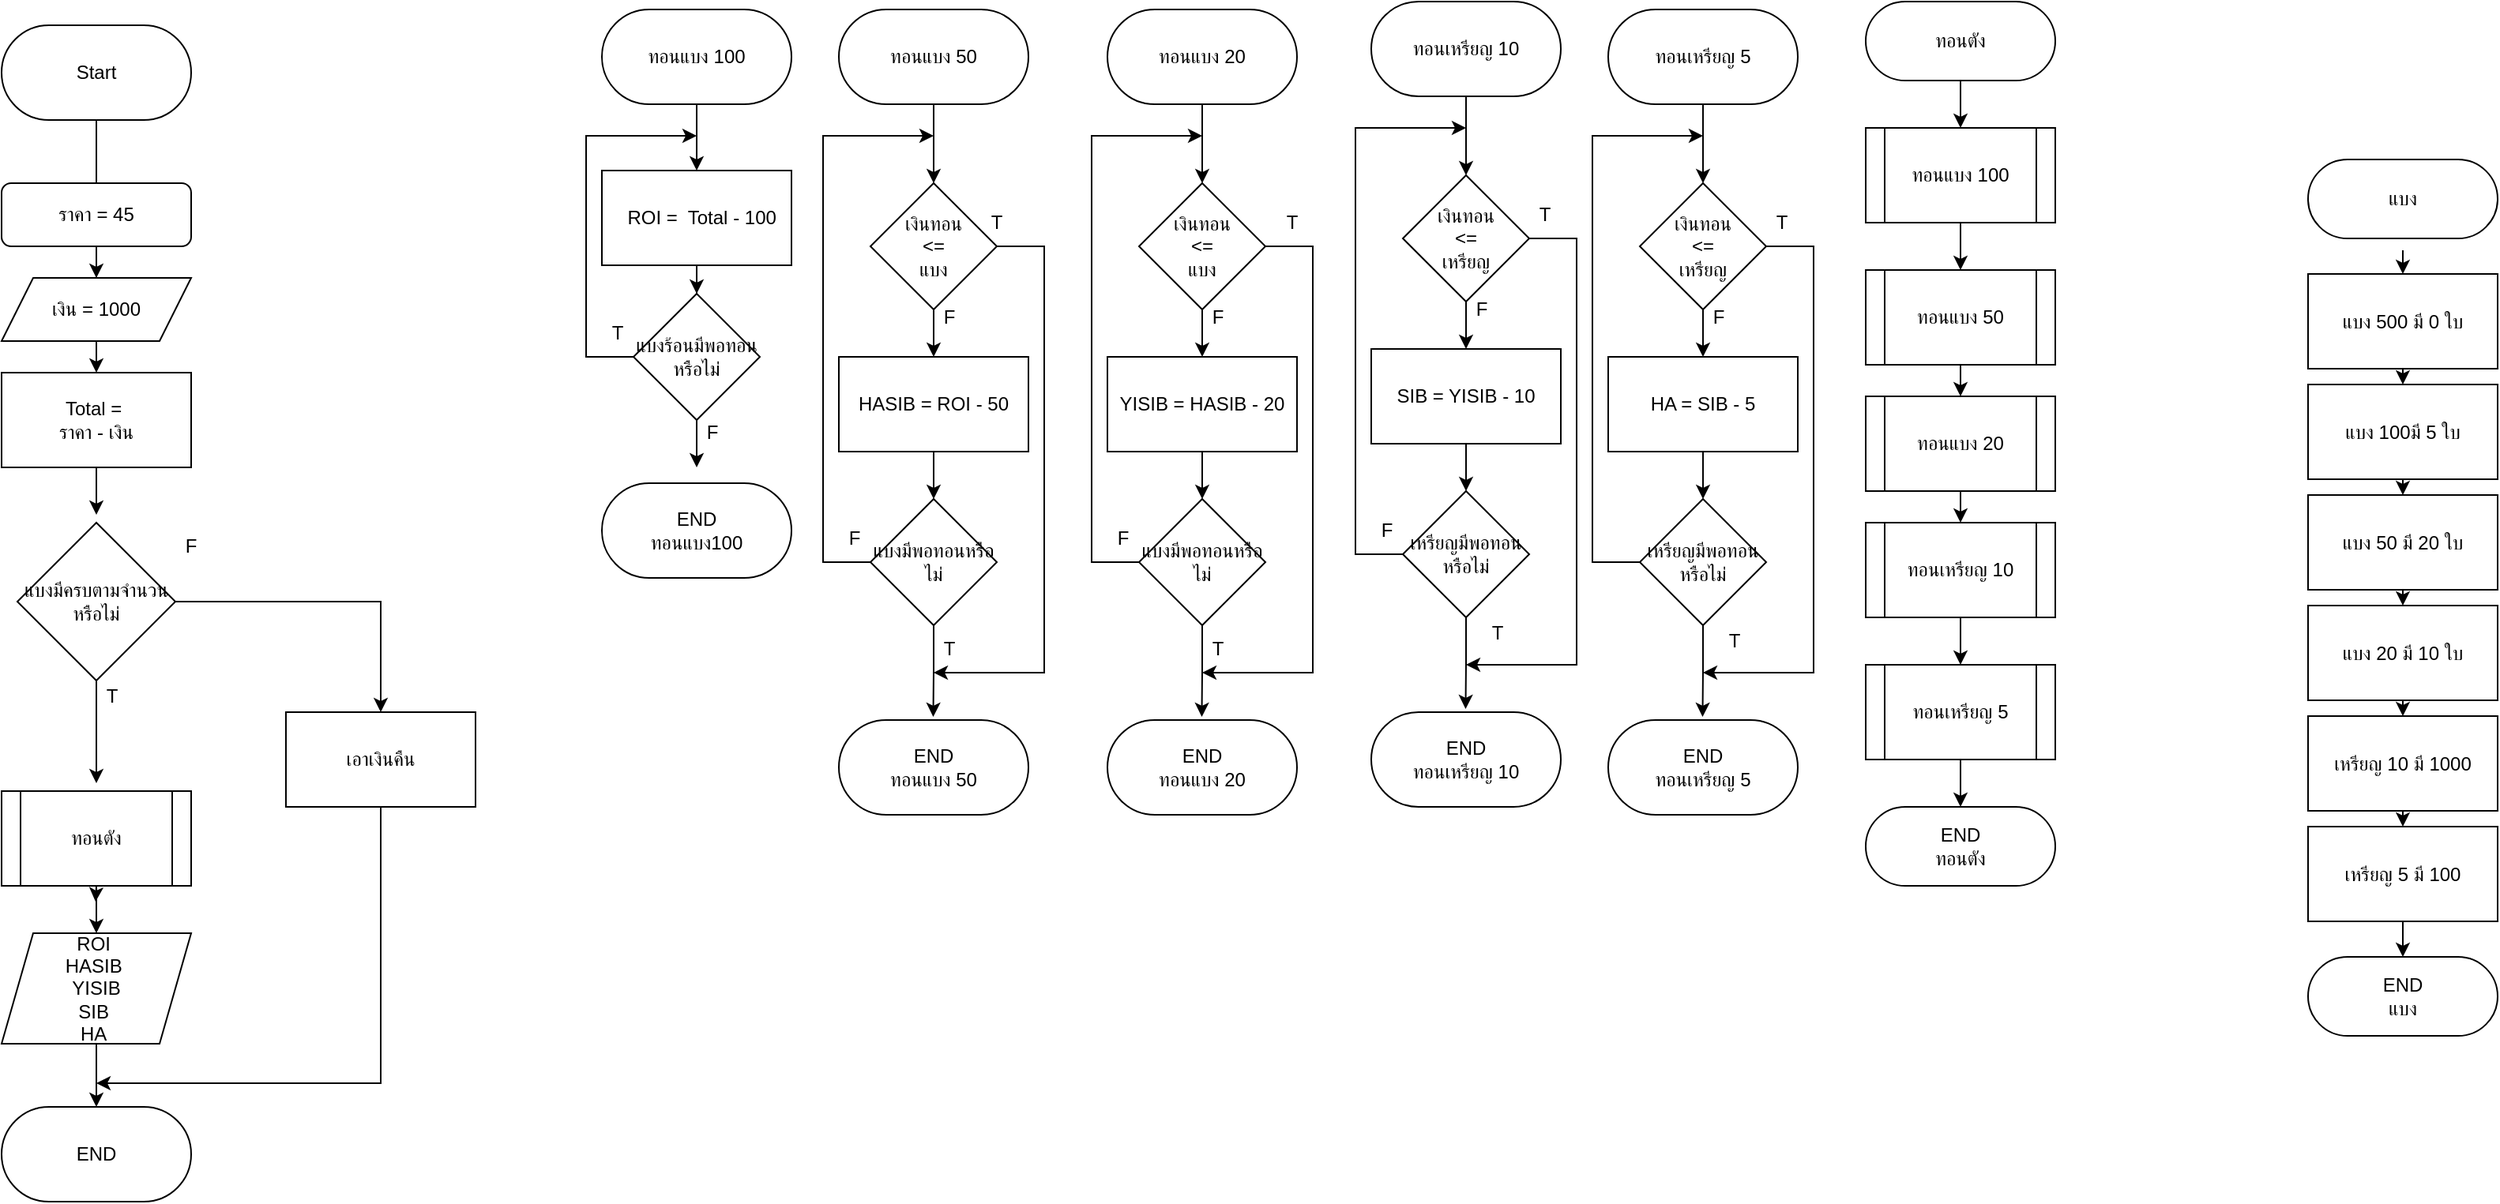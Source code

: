 <mxfile version="24.6.4" type="github">
  <diagram name="Page-1" id="sXmSJIHVowY-pYF-RDg0">
    <mxGraphModel dx="1670" dy="975" grid="0" gridSize="10" guides="1" tooltips="1" connect="1" arrows="1" fold="1" page="0" pageScale="1" pageWidth="850" pageHeight="1100" math="0" shadow="0">
      <root>
        <mxCell id="0" />
        <mxCell id="1" parent="0" />
        <mxCell id="AhLplnxZ1tGwC_ZRqp11-1" value="" style="edgeStyle=orthogonalEdgeStyle;rounded=0;orthogonalLoop=1;jettySize=auto;html=1;" edge="1" parent="1" source="AhLplnxZ1tGwC_ZRqp11-2" target="AhLplnxZ1tGwC_ZRqp11-5">
          <mxGeometry relative="1" as="geometry" />
        </mxCell>
        <mxCell id="AhLplnxZ1tGwC_ZRqp11-2" value="Start" style="rounded=1;whiteSpace=wrap;html=1;arcSize=50;" vertex="1" parent="1">
          <mxGeometry x="60" y="220" width="120" height="60" as="geometry" />
        </mxCell>
        <mxCell id="AhLplnxZ1tGwC_ZRqp11-3" value="" style="edgeStyle=orthogonalEdgeStyle;rounded=0;orthogonalLoop=1;jettySize=auto;html=1;" edge="1" parent="1" source="AhLplnxZ1tGwC_ZRqp11-4">
          <mxGeometry relative="1" as="geometry">
            <mxPoint x="120" y="440" as="targetPoint" />
          </mxGeometry>
        </mxCell>
        <mxCell id="AhLplnxZ1tGwC_ZRqp11-4" value="ราคา = 45" style="rounded=1;whiteSpace=wrap;html=1;" vertex="1" parent="1">
          <mxGeometry x="60" y="320" width="120" height="40" as="geometry" />
        </mxCell>
        <mxCell id="AhLplnxZ1tGwC_ZRqp11-5" value="เงิน = 1000" style="shape=parallelogram;perimeter=parallelogramPerimeter;whiteSpace=wrap;html=1;fixedSize=1;" vertex="1" parent="1">
          <mxGeometry x="60" y="380" width="120" height="40" as="geometry" />
        </mxCell>
        <mxCell id="AhLplnxZ1tGwC_ZRqp11-6" value="" style="edgeStyle=orthogonalEdgeStyle;rounded=0;orthogonalLoop=1;jettySize=auto;html=1;" edge="1" parent="1">
          <mxGeometry relative="1" as="geometry">
            <mxPoint x="120" y="500" as="sourcePoint" />
            <mxPoint x="120.0" y="530" as="targetPoint" />
          </mxGeometry>
        </mxCell>
        <mxCell id="AhLplnxZ1tGwC_ZRqp11-7" value="Total =&amp;nbsp;&lt;div&gt;ราคา - เงิน&lt;/div&gt;" style="rounded=0;whiteSpace=wrap;html=1;" vertex="1" parent="1">
          <mxGeometry x="60" y="440" width="120" height="60" as="geometry" />
        </mxCell>
        <mxCell id="AhLplnxZ1tGwC_ZRqp11-8" value="" style="edgeStyle=orthogonalEdgeStyle;rounded=0;orthogonalLoop=1;jettySize=auto;html=1;" edge="1" parent="1" source="AhLplnxZ1tGwC_ZRqp11-10" target="AhLplnxZ1tGwC_ZRqp11-93">
          <mxGeometry relative="1" as="geometry" />
        </mxCell>
        <mxCell id="AhLplnxZ1tGwC_ZRqp11-9" style="edgeStyle=orthogonalEdgeStyle;rounded=0;orthogonalLoop=1;jettySize=auto;html=1;exitX=0.5;exitY=1;exitDx=0;exitDy=0;" edge="1" parent="1" source="AhLplnxZ1tGwC_ZRqp11-10">
          <mxGeometry relative="1" as="geometry">
            <mxPoint x="119.5" y="775" as="targetPoint" />
          </mxGeometry>
        </mxCell>
        <mxCell id="AhLplnxZ1tGwC_ZRqp11-10" value="ทอนตัง" style="shape=process;whiteSpace=wrap;html=1;backgroundOutline=1;" vertex="1" parent="1">
          <mxGeometry x="60" y="705" width="120" height="60" as="geometry" />
        </mxCell>
        <mxCell id="AhLplnxZ1tGwC_ZRqp11-11" value="" style="edgeStyle=orthogonalEdgeStyle;rounded=0;orthogonalLoop=1;jettySize=auto;html=1;" edge="1" parent="1" source="AhLplnxZ1tGwC_ZRqp11-12" target="AhLplnxZ1tGwC_ZRqp11-14">
          <mxGeometry relative="1" as="geometry" />
        </mxCell>
        <mxCell id="AhLplnxZ1tGwC_ZRqp11-12" value="ทอนแบง 100" style="rounded=1;whiteSpace=wrap;html=1;arcSize=50;" vertex="1" parent="1">
          <mxGeometry x="440" y="210" width="120" height="60" as="geometry" />
        </mxCell>
        <mxCell id="AhLplnxZ1tGwC_ZRqp11-13" value="" style="edgeStyle=orthogonalEdgeStyle;rounded=0;orthogonalLoop=1;jettySize=auto;html=1;" edge="1" parent="1" source="AhLplnxZ1tGwC_ZRqp11-14" target="AhLplnxZ1tGwC_ZRqp11-17">
          <mxGeometry relative="1" as="geometry" />
        </mxCell>
        <mxCell id="AhLplnxZ1tGwC_ZRqp11-14" value="&amp;nbsp; ROI =&amp;nbsp; Total&amp;nbsp;&lt;span style=&quot;background-color: initial;&quot;&gt;- 100&lt;/span&gt;" style="rounded=0;whiteSpace=wrap;html=1;" vertex="1" parent="1">
          <mxGeometry x="440" y="312" width="120" height="60" as="geometry" />
        </mxCell>
        <mxCell id="AhLplnxZ1tGwC_ZRqp11-15" style="edgeStyle=orthogonalEdgeStyle;rounded=0;orthogonalLoop=1;jettySize=auto;html=1;exitX=0;exitY=0.5;exitDx=0;exitDy=0;" edge="1" parent="1">
          <mxGeometry relative="1" as="geometry">
            <mxPoint x="500" y="290" as="targetPoint" />
            <mxPoint x="460" y="429.97" as="sourcePoint" />
            <Array as="points">
              <mxPoint x="430" y="430" />
              <mxPoint x="430" y="290" />
            </Array>
          </mxGeometry>
        </mxCell>
        <mxCell id="AhLplnxZ1tGwC_ZRqp11-16" value="" style="edgeStyle=orthogonalEdgeStyle;rounded=0;orthogonalLoop=1;jettySize=auto;html=1;entryX=0.5;entryY=0;entryDx=0;entryDy=0;" edge="1" parent="1" source="AhLplnxZ1tGwC_ZRqp11-17">
          <mxGeometry relative="1" as="geometry">
            <mxPoint x="500" y="500" as="targetPoint" />
          </mxGeometry>
        </mxCell>
        <mxCell id="AhLplnxZ1tGwC_ZRqp11-17" value="แบงร้อนมีพอทอนหรือไม่" style="rhombus;whiteSpace=wrap;html=1;" vertex="1" parent="1">
          <mxGeometry x="460" y="390" width="80" height="80" as="geometry" />
        </mxCell>
        <mxCell id="AhLplnxZ1tGwC_ZRqp11-18" value="T" style="text;html=1;align=center;verticalAlign=middle;whiteSpace=wrap;rounded=0;" vertex="1" parent="1">
          <mxGeometry x="420" y="400" width="60" height="30" as="geometry" />
        </mxCell>
        <mxCell id="AhLplnxZ1tGwC_ZRqp11-19" style="edgeStyle=orthogonalEdgeStyle;rounded=0;orthogonalLoop=1;jettySize=auto;html=1;exitX=0.5;exitY=1;exitDx=0;exitDy=0;entryX=0.5;entryY=0;entryDx=0;entryDy=0;" edge="1" parent="1" source="AhLplnxZ1tGwC_ZRqp11-20" target="AhLplnxZ1tGwC_ZRqp11-23">
          <mxGeometry relative="1" as="geometry" />
        </mxCell>
        <mxCell id="AhLplnxZ1tGwC_ZRqp11-20" value="ทอนแบง 100" style="shape=process;whiteSpace=wrap;html=1;backgroundOutline=1;" vertex="1" parent="1">
          <mxGeometry x="1240" y="285" width="120" height="60" as="geometry" />
        </mxCell>
        <mxCell id="AhLplnxZ1tGwC_ZRqp11-21" value="END&lt;div&gt;ทอนแบง100&lt;/div&gt;" style="rounded=1;whiteSpace=wrap;html=1;arcSize=50;" vertex="1" parent="1">
          <mxGeometry x="440" y="510" width="120" height="60" as="geometry" />
        </mxCell>
        <mxCell id="AhLplnxZ1tGwC_ZRqp11-22" style="edgeStyle=orthogonalEdgeStyle;rounded=0;orthogonalLoop=1;jettySize=auto;html=1;exitX=0.5;exitY=1;exitDx=0;exitDy=0;entryX=0.5;entryY=0;entryDx=0;entryDy=0;" edge="1" parent="1" source="AhLplnxZ1tGwC_ZRqp11-23" target="AhLplnxZ1tGwC_ZRqp11-84">
          <mxGeometry relative="1" as="geometry" />
        </mxCell>
        <mxCell id="AhLplnxZ1tGwC_ZRqp11-23" value="ทอนแบง 50" style="shape=process;whiteSpace=wrap;html=1;backgroundOutline=1;" vertex="1" parent="1">
          <mxGeometry x="1240" y="375" width="120" height="60" as="geometry" />
        </mxCell>
        <mxCell id="AhLplnxZ1tGwC_ZRqp11-24" value="" style="edgeStyle=orthogonalEdgeStyle;rounded=0;orthogonalLoop=1;jettySize=auto;html=1;entryX=0.5;entryY=0;entryDx=0;entryDy=0;" edge="1" parent="1" source="AhLplnxZ1tGwC_ZRqp11-25" target="AhLplnxZ1tGwC_ZRqp11-35">
          <mxGeometry relative="1" as="geometry">
            <mxPoint x="650" y="310" as="targetPoint" />
          </mxGeometry>
        </mxCell>
        <mxCell id="AhLplnxZ1tGwC_ZRqp11-25" value="ทอนแบง 50" style="rounded=1;whiteSpace=wrap;html=1;arcSize=50;" vertex="1" parent="1">
          <mxGeometry x="590" y="210" width="120" height="60" as="geometry" />
        </mxCell>
        <mxCell id="AhLplnxZ1tGwC_ZRqp11-26" value="" style="edgeStyle=orthogonalEdgeStyle;rounded=0;orthogonalLoop=1;jettySize=auto;html=1;" edge="1" parent="1" source="AhLplnxZ1tGwC_ZRqp11-27" target="AhLplnxZ1tGwC_ZRqp11-30">
          <mxGeometry relative="1" as="geometry" />
        </mxCell>
        <mxCell id="AhLplnxZ1tGwC_ZRqp11-27" value="HASIB = ROI - 50" style="rounded=0;whiteSpace=wrap;html=1;" vertex="1" parent="1">
          <mxGeometry x="590" y="430" width="120" height="60" as="geometry" />
        </mxCell>
        <mxCell id="AhLplnxZ1tGwC_ZRqp11-28" style="edgeStyle=orthogonalEdgeStyle;rounded=0;orthogonalLoop=1;jettySize=auto;html=1;exitX=0;exitY=0.5;exitDx=0;exitDy=0;" edge="1" parent="1" source="AhLplnxZ1tGwC_ZRqp11-30">
          <mxGeometry relative="1" as="geometry">
            <mxPoint x="650" y="290" as="targetPoint" />
            <mxPoint x="610" y="429.97" as="sourcePoint" />
            <Array as="points">
              <mxPoint x="580" y="560" />
              <mxPoint x="580" y="290" />
            </Array>
          </mxGeometry>
        </mxCell>
        <mxCell id="AhLplnxZ1tGwC_ZRqp11-29" value="" style="edgeStyle=orthogonalEdgeStyle;rounded=0;orthogonalLoop=1;jettySize=auto;html=1;entryX=0.5;entryY=0;entryDx=0;entryDy=0;exitX=0.5;exitY=1;exitDx=0;exitDy=0;" edge="1" parent="1" source="AhLplnxZ1tGwC_ZRqp11-30">
          <mxGeometry relative="1" as="geometry">
            <mxPoint x="649.74" y="640" as="sourcePoint" />
            <mxPoint x="649.74" y="658" as="targetPoint" />
          </mxGeometry>
        </mxCell>
        <mxCell id="AhLplnxZ1tGwC_ZRqp11-30" value="แบงมีพอทอนหรือไม่" style="rhombus;whiteSpace=wrap;html=1;" vertex="1" parent="1">
          <mxGeometry x="610" y="520" width="80" height="80" as="geometry" />
        </mxCell>
        <mxCell id="AhLplnxZ1tGwC_ZRqp11-31" value="F" style="text;html=1;align=center;verticalAlign=middle;whiteSpace=wrap;rounded=0;" vertex="1" parent="1">
          <mxGeometry x="630" y="390" width="60" height="30" as="geometry" />
        </mxCell>
        <mxCell id="AhLplnxZ1tGwC_ZRqp11-32" value="END&lt;div&gt;ทอนแบง 50&lt;br&gt;&lt;/div&gt;" style="rounded=1;whiteSpace=wrap;html=1;arcSize=50;" vertex="1" parent="1">
          <mxGeometry x="590" y="660" width="120" height="60" as="geometry" />
        </mxCell>
        <mxCell id="AhLplnxZ1tGwC_ZRqp11-33" value="" style="edgeStyle=orthogonalEdgeStyle;rounded=0;orthogonalLoop=1;jettySize=auto;html=1;" edge="1" parent="1" source="AhLplnxZ1tGwC_ZRqp11-35" target="AhLplnxZ1tGwC_ZRqp11-27">
          <mxGeometry relative="1" as="geometry" />
        </mxCell>
        <mxCell id="AhLplnxZ1tGwC_ZRqp11-34" style="edgeStyle=orthogonalEdgeStyle;rounded=0;orthogonalLoop=1;jettySize=auto;html=1;exitX=1;exitY=0.5;exitDx=0;exitDy=0;" edge="1" parent="1" source="AhLplnxZ1tGwC_ZRqp11-35">
          <mxGeometry relative="1" as="geometry">
            <mxPoint x="650" y="630" as="targetPoint" />
            <Array as="points">
              <mxPoint x="720" y="360" />
              <mxPoint x="720" y="630" />
            </Array>
          </mxGeometry>
        </mxCell>
        <mxCell id="AhLplnxZ1tGwC_ZRqp11-35" value="เงินทอน&lt;div&gt;&amp;lt;=&lt;/div&gt;&lt;div&gt;แบง&lt;/div&gt;" style="rhombus;whiteSpace=wrap;html=1;" vertex="1" parent="1">
          <mxGeometry x="610" y="320" width="80" height="80" as="geometry" />
        </mxCell>
        <mxCell id="AhLplnxZ1tGwC_ZRqp11-36" value="F" style="text;html=1;align=center;verticalAlign=middle;whiteSpace=wrap;rounded=0;" vertex="1" parent="1">
          <mxGeometry x="570" y="530" width="60" height="30" as="geometry" />
        </mxCell>
        <mxCell id="AhLplnxZ1tGwC_ZRqp11-37" value="" style="edgeStyle=orthogonalEdgeStyle;rounded=0;orthogonalLoop=1;jettySize=auto;html=1;entryX=0.5;entryY=0;entryDx=0;entryDy=0;" edge="1" parent="1" source="AhLplnxZ1tGwC_ZRqp11-38" target="AhLplnxZ1tGwC_ZRqp11-48">
          <mxGeometry relative="1" as="geometry">
            <mxPoint x="820" y="310" as="targetPoint" />
          </mxGeometry>
        </mxCell>
        <mxCell id="AhLplnxZ1tGwC_ZRqp11-38" value="ทอนแบง 20" style="rounded=1;whiteSpace=wrap;html=1;arcSize=50;" vertex="1" parent="1">
          <mxGeometry x="760" y="210" width="120" height="60" as="geometry" />
        </mxCell>
        <mxCell id="AhLplnxZ1tGwC_ZRqp11-39" value="" style="edgeStyle=orthogonalEdgeStyle;rounded=0;orthogonalLoop=1;jettySize=auto;html=1;" edge="1" parent="1" source="AhLplnxZ1tGwC_ZRqp11-40" target="AhLplnxZ1tGwC_ZRqp11-43">
          <mxGeometry relative="1" as="geometry" />
        </mxCell>
        <mxCell id="AhLplnxZ1tGwC_ZRqp11-40" value="YISIB = HASIB&amp;nbsp;- 20" style="rounded=0;whiteSpace=wrap;html=1;" vertex="1" parent="1">
          <mxGeometry x="760" y="430" width="120" height="60" as="geometry" />
        </mxCell>
        <mxCell id="AhLplnxZ1tGwC_ZRqp11-41" style="edgeStyle=orthogonalEdgeStyle;rounded=0;orthogonalLoop=1;jettySize=auto;html=1;exitX=0;exitY=0.5;exitDx=0;exitDy=0;" edge="1" parent="1" source="AhLplnxZ1tGwC_ZRqp11-43">
          <mxGeometry relative="1" as="geometry">
            <mxPoint x="820" y="290" as="targetPoint" />
            <mxPoint x="780" y="429.97" as="sourcePoint" />
            <Array as="points">
              <mxPoint x="750" y="560" />
              <mxPoint x="750" y="290" />
            </Array>
          </mxGeometry>
        </mxCell>
        <mxCell id="AhLplnxZ1tGwC_ZRqp11-42" value="" style="edgeStyle=orthogonalEdgeStyle;rounded=0;orthogonalLoop=1;jettySize=auto;html=1;entryX=0.5;entryY=0;entryDx=0;entryDy=0;exitX=0.5;exitY=1;exitDx=0;exitDy=0;" edge="1" parent="1" source="AhLplnxZ1tGwC_ZRqp11-43">
          <mxGeometry relative="1" as="geometry">
            <mxPoint x="819.74" y="640" as="sourcePoint" />
            <mxPoint x="819.74" y="658" as="targetPoint" />
          </mxGeometry>
        </mxCell>
        <mxCell id="AhLplnxZ1tGwC_ZRqp11-43" value="แบงมีพอทอนหรือไม่" style="rhombus;whiteSpace=wrap;html=1;" vertex="1" parent="1">
          <mxGeometry x="780" y="520" width="80" height="80" as="geometry" />
        </mxCell>
        <mxCell id="AhLplnxZ1tGwC_ZRqp11-44" value="F" style="text;html=1;align=center;verticalAlign=middle;whiteSpace=wrap;rounded=0;" vertex="1" parent="1">
          <mxGeometry x="800" y="390" width="60" height="30" as="geometry" />
        </mxCell>
        <mxCell id="AhLplnxZ1tGwC_ZRqp11-45" value="END&lt;div&gt;ทอนแบง 20&lt;br&gt;&lt;/div&gt;" style="rounded=1;whiteSpace=wrap;html=1;arcSize=50;" vertex="1" parent="1">
          <mxGeometry x="760" y="660" width="120" height="60" as="geometry" />
        </mxCell>
        <mxCell id="AhLplnxZ1tGwC_ZRqp11-46" value="" style="edgeStyle=orthogonalEdgeStyle;rounded=0;orthogonalLoop=1;jettySize=auto;html=1;" edge="1" parent="1" source="AhLplnxZ1tGwC_ZRqp11-48" target="AhLplnxZ1tGwC_ZRqp11-40">
          <mxGeometry relative="1" as="geometry" />
        </mxCell>
        <mxCell id="AhLplnxZ1tGwC_ZRqp11-47" style="edgeStyle=orthogonalEdgeStyle;rounded=0;orthogonalLoop=1;jettySize=auto;html=1;exitX=1;exitY=0.5;exitDx=0;exitDy=0;" edge="1" parent="1" source="AhLplnxZ1tGwC_ZRqp11-48">
          <mxGeometry relative="1" as="geometry">
            <mxPoint x="820" y="630" as="targetPoint" />
            <Array as="points">
              <mxPoint x="890" y="360" />
              <mxPoint x="890" y="630" />
            </Array>
          </mxGeometry>
        </mxCell>
        <mxCell id="AhLplnxZ1tGwC_ZRqp11-48" value="เงินทอน&lt;div&gt;&amp;lt;=&lt;/div&gt;&lt;div&gt;แบง&lt;/div&gt;" style="rhombus;whiteSpace=wrap;html=1;" vertex="1" parent="1">
          <mxGeometry x="780" y="320" width="80" height="80" as="geometry" />
        </mxCell>
        <mxCell id="AhLplnxZ1tGwC_ZRqp11-49" value="F" style="text;html=1;align=center;verticalAlign=middle;whiteSpace=wrap;rounded=0;" vertex="1" parent="1">
          <mxGeometry x="740" y="530" width="60" height="30" as="geometry" />
        </mxCell>
        <mxCell id="AhLplnxZ1tGwC_ZRqp11-50" value="" style="edgeStyle=orthogonalEdgeStyle;rounded=0;orthogonalLoop=1;jettySize=auto;html=1;entryX=0.5;entryY=0;entryDx=0;entryDy=0;" edge="1" parent="1" source="AhLplnxZ1tGwC_ZRqp11-51" target="AhLplnxZ1tGwC_ZRqp11-61">
          <mxGeometry relative="1" as="geometry">
            <mxPoint x="987" y="305" as="targetPoint" />
          </mxGeometry>
        </mxCell>
        <mxCell id="AhLplnxZ1tGwC_ZRqp11-51" value="ทอนเหรียญ 10" style="rounded=1;whiteSpace=wrap;html=1;arcSize=50;" vertex="1" parent="1">
          <mxGeometry x="927" y="205" width="120" height="60" as="geometry" />
        </mxCell>
        <mxCell id="AhLplnxZ1tGwC_ZRqp11-52" value="" style="edgeStyle=orthogonalEdgeStyle;rounded=0;orthogonalLoop=1;jettySize=auto;html=1;" edge="1" parent="1" source="AhLplnxZ1tGwC_ZRqp11-53" target="AhLplnxZ1tGwC_ZRqp11-56">
          <mxGeometry relative="1" as="geometry" />
        </mxCell>
        <mxCell id="AhLplnxZ1tGwC_ZRqp11-53" value="SIB = YISIB&amp;nbsp;- 10" style="rounded=0;whiteSpace=wrap;html=1;" vertex="1" parent="1">
          <mxGeometry x="927" y="425" width="120" height="60" as="geometry" />
        </mxCell>
        <mxCell id="AhLplnxZ1tGwC_ZRqp11-54" style="edgeStyle=orthogonalEdgeStyle;rounded=0;orthogonalLoop=1;jettySize=auto;html=1;exitX=0;exitY=0.5;exitDx=0;exitDy=0;" edge="1" parent="1" source="AhLplnxZ1tGwC_ZRqp11-56">
          <mxGeometry relative="1" as="geometry">
            <mxPoint x="987" y="285" as="targetPoint" />
            <mxPoint x="947" y="424.97" as="sourcePoint" />
            <Array as="points">
              <mxPoint x="917" y="555" />
              <mxPoint x="917" y="285" />
            </Array>
          </mxGeometry>
        </mxCell>
        <mxCell id="AhLplnxZ1tGwC_ZRqp11-55" value="" style="edgeStyle=orthogonalEdgeStyle;rounded=0;orthogonalLoop=1;jettySize=auto;html=1;entryX=0.5;entryY=0;entryDx=0;entryDy=0;exitX=0.5;exitY=1;exitDx=0;exitDy=0;" edge="1" parent="1" source="AhLplnxZ1tGwC_ZRqp11-56">
          <mxGeometry relative="1" as="geometry">
            <mxPoint x="986.74" y="635" as="sourcePoint" />
            <mxPoint x="986.74" y="653" as="targetPoint" />
          </mxGeometry>
        </mxCell>
        <mxCell id="AhLplnxZ1tGwC_ZRqp11-56" value="เหรียญมีพอทอนหรือไม่" style="rhombus;whiteSpace=wrap;html=1;" vertex="1" parent="1">
          <mxGeometry x="947" y="515" width="80" height="80" as="geometry" />
        </mxCell>
        <mxCell id="AhLplnxZ1tGwC_ZRqp11-57" value="F" style="text;html=1;align=center;verticalAlign=middle;whiteSpace=wrap;rounded=0;" vertex="1" parent="1">
          <mxGeometry x="967" y="385" width="60" height="30" as="geometry" />
        </mxCell>
        <mxCell id="AhLplnxZ1tGwC_ZRqp11-58" value="&lt;div&gt;END&lt;/div&gt;&lt;div&gt;ทอนเหรียญ 10&lt;br&gt;&lt;/div&gt;" style="rounded=1;whiteSpace=wrap;html=1;arcSize=50;" vertex="1" parent="1">
          <mxGeometry x="927" y="655" width="120" height="60" as="geometry" />
        </mxCell>
        <mxCell id="AhLplnxZ1tGwC_ZRqp11-59" value="" style="edgeStyle=orthogonalEdgeStyle;rounded=0;orthogonalLoop=1;jettySize=auto;html=1;" edge="1" parent="1" source="AhLplnxZ1tGwC_ZRqp11-61" target="AhLplnxZ1tGwC_ZRqp11-53">
          <mxGeometry relative="1" as="geometry" />
        </mxCell>
        <mxCell id="AhLplnxZ1tGwC_ZRqp11-60" style="edgeStyle=orthogonalEdgeStyle;rounded=0;orthogonalLoop=1;jettySize=auto;html=1;exitX=1;exitY=0.5;exitDx=0;exitDy=0;" edge="1" parent="1" source="AhLplnxZ1tGwC_ZRqp11-61">
          <mxGeometry relative="1" as="geometry">
            <mxPoint x="987" y="625" as="targetPoint" />
            <Array as="points">
              <mxPoint x="1057" y="355" />
              <mxPoint x="1057" y="625" />
            </Array>
          </mxGeometry>
        </mxCell>
        <mxCell id="AhLplnxZ1tGwC_ZRqp11-61" value="เงินทอน&lt;div&gt;&amp;lt;=&lt;/div&gt;&lt;div&gt;เหรียญ&lt;/div&gt;" style="rhombus;whiteSpace=wrap;html=1;" vertex="1" parent="1">
          <mxGeometry x="947" y="315" width="80" height="80" as="geometry" />
        </mxCell>
        <mxCell id="AhLplnxZ1tGwC_ZRqp11-62" value="F" style="text;html=1;align=center;verticalAlign=middle;whiteSpace=wrap;rounded=0;" vertex="1" parent="1">
          <mxGeometry x="907" y="525" width="60" height="30" as="geometry" />
        </mxCell>
        <mxCell id="AhLplnxZ1tGwC_ZRqp11-63" value="T" style="text;html=1;align=center;verticalAlign=middle;whiteSpace=wrap;rounded=0;" vertex="1" parent="1">
          <mxGeometry x="660" y="330" width="60" height="30" as="geometry" />
        </mxCell>
        <mxCell id="AhLplnxZ1tGwC_ZRqp11-64" value="T" style="text;html=1;align=center;verticalAlign=middle;whiteSpace=wrap;rounded=0;" vertex="1" parent="1">
          <mxGeometry x="847" y="330" width="60" height="30" as="geometry" />
        </mxCell>
        <mxCell id="AhLplnxZ1tGwC_ZRqp11-65" value="T" style="text;html=1;align=center;verticalAlign=middle;whiteSpace=wrap;rounded=0;" vertex="1" parent="1">
          <mxGeometry x="1007" y="325" width="60" height="30" as="geometry" />
        </mxCell>
        <mxCell id="AhLplnxZ1tGwC_ZRqp11-66" value="T" style="text;html=1;align=center;verticalAlign=middle;whiteSpace=wrap;rounded=0;" vertex="1" parent="1">
          <mxGeometry x="977" y="590" width="60" height="30" as="geometry" />
        </mxCell>
        <mxCell id="AhLplnxZ1tGwC_ZRqp11-67" value="T" style="text;html=1;align=center;verticalAlign=middle;whiteSpace=wrap;rounded=0;" vertex="1" parent="1">
          <mxGeometry x="800" y="600" width="60" height="30" as="geometry" />
        </mxCell>
        <mxCell id="AhLplnxZ1tGwC_ZRqp11-68" value="T" style="text;html=1;align=center;verticalAlign=middle;whiteSpace=wrap;rounded=0;" vertex="1" parent="1">
          <mxGeometry x="630" y="600" width="60" height="30" as="geometry" />
        </mxCell>
        <mxCell id="AhLplnxZ1tGwC_ZRqp11-69" value="" style="edgeStyle=orthogonalEdgeStyle;rounded=0;orthogonalLoop=1;jettySize=auto;html=1;entryX=0.5;entryY=0;entryDx=0;entryDy=0;" edge="1" parent="1" source="AhLplnxZ1tGwC_ZRqp11-70" target="AhLplnxZ1tGwC_ZRqp11-80">
          <mxGeometry relative="1" as="geometry">
            <mxPoint x="1137" y="310" as="targetPoint" />
          </mxGeometry>
        </mxCell>
        <mxCell id="AhLplnxZ1tGwC_ZRqp11-70" value="ทอนเหรียญ 5" style="rounded=1;whiteSpace=wrap;html=1;arcSize=50;" vertex="1" parent="1">
          <mxGeometry x="1077" y="210" width="120" height="60" as="geometry" />
        </mxCell>
        <mxCell id="AhLplnxZ1tGwC_ZRqp11-71" value="" style="edgeStyle=orthogonalEdgeStyle;rounded=0;orthogonalLoop=1;jettySize=auto;html=1;" edge="1" parent="1" source="AhLplnxZ1tGwC_ZRqp11-72" target="AhLplnxZ1tGwC_ZRqp11-75">
          <mxGeometry relative="1" as="geometry" />
        </mxCell>
        <mxCell id="AhLplnxZ1tGwC_ZRqp11-72" value="HA = SIB&amp;nbsp;- 5" style="rounded=0;whiteSpace=wrap;html=1;" vertex="1" parent="1">
          <mxGeometry x="1077" y="430" width="120" height="60" as="geometry" />
        </mxCell>
        <mxCell id="AhLplnxZ1tGwC_ZRqp11-73" style="edgeStyle=orthogonalEdgeStyle;rounded=0;orthogonalLoop=1;jettySize=auto;html=1;exitX=0;exitY=0.5;exitDx=0;exitDy=0;" edge="1" parent="1" source="AhLplnxZ1tGwC_ZRqp11-75">
          <mxGeometry relative="1" as="geometry">
            <mxPoint x="1137" y="290" as="targetPoint" />
            <mxPoint x="1097" y="429.97" as="sourcePoint" />
            <Array as="points">
              <mxPoint x="1067" y="560" />
              <mxPoint x="1067" y="290" />
            </Array>
          </mxGeometry>
        </mxCell>
        <mxCell id="AhLplnxZ1tGwC_ZRqp11-74" value="" style="edgeStyle=orthogonalEdgeStyle;rounded=0;orthogonalLoop=1;jettySize=auto;html=1;entryX=0.5;entryY=0;entryDx=0;entryDy=0;exitX=0.5;exitY=1;exitDx=0;exitDy=0;" edge="1" parent="1" source="AhLplnxZ1tGwC_ZRqp11-75">
          <mxGeometry relative="1" as="geometry">
            <mxPoint x="1136.74" y="640" as="sourcePoint" />
            <mxPoint x="1136.74" y="658" as="targetPoint" />
          </mxGeometry>
        </mxCell>
        <mxCell id="AhLplnxZ1tGwC_ZRqp11-75" value="เหรียญมีพอทอนหรือไม่" style="rhombus;whiteSpace=wrap;html=1;" vertex="1" parent="1">
          <mxGeometry x="1097" y="520" width="80" height="80" as="geometry" />
        </mxCell>
        <mxCell id="AhLplnxZ1tGwC_ZRqp11-76" value="F" style="text;html=1;align=center;verticalAlign=middle;whiteSpace=wrap;rounded=0;" vertex="1" parent="1">
          <mxGeometry x="1117" y="390" width="60" height="30" as="geometry" />
        </mxCell>
        <mxCell id="AhLplnxZ1tGwC_ZRqp11-77" value="&lt;div&gt;END&lt;/div&gt;&lt;div&gt;ทอนเหรียญ 5&lt;br&gt;&lt;/div&gt;" style="rounded=1;whiteSpace=wrap;html=1;arcSize=50;" vertex="1" parent="1">
          <mxGeometry x="1077" y="660" width="120" height="60" as="geometry" />
        </mxCell>
        <mxCell id="AhLplnxZ1tGwC_ZRqp11-78" value="" style="edgeStyle=orthogonalEdgeStyle;rounded=0;orthogonalLoop=1;jettySize=auto;html=1;" edge="1" parent="1" source="AhLplnxZ1tGwC_ZRqp11-80" target="AhLplnxZ1tGwC_ZRqp11-72">
          <mxGeometry relative="1" as="geometry" />
        </mxCell>
        <mxCell id="AhLplnxZ1tGwC_ZRqp11-79" style="edgeStyle=orthogonalEdgeStyle;rounded=0;orthogonalLoop=1;jettySize=auto;html=1;exitX=1;exitY=0.5;exitDx=0;exitDy=0;" edge="1" parent="1" source="AhLplnxZ1tGwC_ZRqp11-80">
          <mxGeometry relative="1" as="geometry">
            <mxPoint x="1137" y="630" as="targetPoint" />
            <Array as="points">
              <mxPoint x="1207" y="360" />
              <mxPoint x="1207" y="630" />
            </Array>
          </mxGeometry>
        </mxCell>
        <mxCell id="AhLplnxZ1tGwC_ZRqp11-80" value="เงินทอน&lt;div&gt;&amp;lt;=&lt;div&gt;เหรียญ&lt;/div&gt;&lt;/div&gt;" style="rhombus;whiteSpace=wrap;html=1;" vertex="1" parent="1">
          <mxGeometry x="1097" y="320" width="80" height="80" as="geometry" />
        </mxCell>
        <mxCell id="AhLplnxZ1tGwC_ZRqp11-81" value="T" style="text;html=1;align=center;verticalAlign=middle;whiteSpace=wrap;rounded=0;" vertex="1" parent="1">
          <mxGeometry x="1157" y="330" width="60" height="30" as="geometry" />
        </mxCell>
        <mxCell id="AhLplnxZ1tGwC_ZRqp11-82" value="T" style="text;html=1;align=center;verticalAlign=middle;whiteSpace=wrap;rounded=0;" vertex="1" parent="1">
          <mxGeometry x="1127" y="595" width="60" height="30" as="geometry" />
        </mxCell>
        <mxCell id="AhLplnxZ1tGwC_ZRqp11-83" style="edgeStyle=orthogonalEdgeStyle;rounded=0;orthogonalLoop=1;jettySize=auto;html=1;exitX=0.5;exitY=1;exitDx=0;exitDy=0;entryX=0.5;entryY=0;entryDx=0;entryDy=0;" edge="1" parent="1" source="AhLplnxZ1tGwC_ZRqp11-84" target="AhLplnxZ1tGwC_ZRqp11-86">
          <mxGeometry relative="1" as="geometry" />
        </mxCell>
        <mxCell id="AhLplnxZ1tGwC_ZRqp11-84" value="ทอนแบง 20" style="shape=process;whiteSpace=wrap;html=1;backgroundOutline=1;" vertex="1" parent="1">
          <mxGeometry x="1240" y="455" width="120" height="60" as="geometry" />
        </mxCell>
        <mxCell id="AhLplnxZ1tGwC_ZRqp11-85" style="edgeStyle=orthogonalEdgeStyle;rounded=0;orthogonalLoop=1;jettySize=auto;html=1;exitX=0.5;exitY=1;exitDx=0;exitDy=0;entryX=0.5;entryY=0;entryDx=0;entryDy=0;" edge="1" parent="1" source="AhLplnxZ1tGwC_ZRqp11-86" target="AhLplnxZ1tGwC_ZRqp11-88">
          <mxGeometry relative="1" as="geometry" />
        </mxCell>
        <mxCell id="AhLplnxZ1tGwC_ZRqp11-86" value="ทอนเหรียญ 10" style="shape=process;whiteSpace=wrap;html=1;backgroundOutline=1;" vertex="1" parent="1">
          <mxGeometry x="1240" y="535" width="120" height="60" as="geometry" />
        </mxCell>
        <mxCell id="AhLplnxZ1tGwC_ZRqp11-87" style="edgeStyle=orthogonalEdgeStyle;rounded=0;orthogonalLoop=1;jettySize=auto;html=1;exitX=0.5;exitY=1;exitDx=0;exitDy=0;entryX=0.5;entryY=0;entryDx=0;entryDy=0;" edge="1" parent="1" source="AhLplnxZ1tGwC_ZRqp11-88">
          <mxGeometry relative="1" as="geometry">
            <mxPoint x="1300" y="715" as="targetPoint" />
          </mxGeometry>
        </mxCell>
        <mxCell id="AhLplnxZ1tGwC_ZRqp11-88" value="ทอนเหรียญ 5" style="shape=process;whiteSpace=wrap;html=1;backgroundOutline=1;" vertex="1" parent="1">
          <mxGeometry x="1240" y="625" width="120" height="60" as="geometry" />
        </mxCell>
        <mxCell id="AhLplnxZ1tGwC_ZRqp11-89" style="edgeStyle=orthogonalEdgeStyle;rounded=0;orthogonalLoop=1;jettySize=auto;html=1;exitX=0.5;exitY=1;exitDx=0;exitDy=0;entryX=0.5;entryY=0;entryDx=0;entryDy=0;" edge="1" parent="1" source="AhLplnxZ1tGwC_ZRqp11-90" target="AhLplnxZ1tGwC_ZRqp11-20">
          <mxGeometry relative="1" as="geometry" />
        </mxCell>
        <mxCell id="AhLplnxZ1tGwC_ZRqp11-90" value="ทอนตัง" style="rounded=1;whiteSpace=wrap;html=1;arcSize=50;" vertex="1" parent="1">
          <mxGeometry x="1240" y="205" width="120" height="50" as="geometry" />
        </mxCell>
        <mxCell id="AhLplnxZ1tGwC_ZRqp11-91" value="&lt;div&gt;END&lt;/div&gt;ทอนตัง" style="rounded=1;whiteSpace=wrap;html=1;arcSize=50;" vertex="1" parent="1">
          <mxGeometry x="1240" y="715" width="120" height="50" as="geometry" />
        </mxCell>
        <mxCell id="AhLplnxZ1tGwC_ZRqp11-92" value="" style="edgeStyle=orthogonalEdgeStyle;rounded=0;orthogonalLoop=1;jettySize=auto;html=1;" edge="1" parent="1" source="AhLplnxZ1tGwC_ZRqp11-93" target="AhLplnxZ1tGwC_ZRqp11-94">
          <mxGeometry relative="1" as="geometry" />
        </mxCell>
        <mxCell id="AhLplnxZ1tGwC_ZRqp11-93" value="ROI&amp;nbsp;&lt;div&gt;HASIB&amp;nbsp;&lt;br&gt;&lt;/div&gt;&lt;div&gt;YISIB&lt;/div&gt;&lt;div&gt;&lt;span style=&quot;background-color: initial;&quot;&gt;SIB&lt;/span&gt;&lt;span style=&quot;background-color: initial;&quot;&gt;&amp;nbsp;&lt;/span&gt;&lt;/div&gt;&lt;div&gt;&lt;span style=&quot;background-color: initial;&quot;&gt;HA&lt;/span&gt;&amp;nbsp;&lt;br&gt;&lt;/div&gt;" style="shape=parallelogram;perimeter=parallelogramPerimeter;whiteSpace=wrap;html=1;fixedSize=1;" vertex="1" parent="1">
          <mxGeometry x="60" y="795" width="120" height="70" as="geometry" />
        </mxCell>
        <mxCell id="AhLplnxZ1tGwC_ZRqp11-94" value="END" style="rounded=1;whiteSpace=wrap;html=1;arcSize=50;" vertex="1" parent="1">
          <mxGeometry x="60" y="905" width="120" height="60" as="geometry" />
        </mxCell>
        <mxCell id="AhLplnxZ1tGwC_ZRqp11-95" style="edgeStyle=orthogonalEdgeStyle;rounded=0;orthogonalLoop=1;jettySize=auto;html=1;exitX=0.5;exitY=1;exitDx=0;exitDy=0;entryX=0.5;entryY=0;entryDx=0;entryDy=0;" edge="1" parent="1" target="AhLplnxZ1tGwC_ZRqp11-97">
          <mxGeometry relative="1" as="geometry">
            <mxPoint x="1580" y="362.5" as="sourcePoint" />
          </mxGeometry>
        </mxCell>
        <mxCell id="AhLplnxZ1tGwC_ZRqp11-96" style="edgeStyle=orthogonalEdgeStyle;rounded=0;orthogonalLoop=1;jettySize=auto;html=1;exitX=0.5;exitY=1;exitDx=0;exitDy=0;entryX=0.5;entryY=0;entryDx=0;entryDy=0;" edge="1" parent="1" source="AhLplnxZ1tGwC_ZRqp11-97" target="AhLplnxZ1tGwC_ZRqp11-99">
          <mxGeometry relative="1" as="geometry" />
        </mxCell>
        <mxCell id="AhLplnxZ1tGwC_ZRqp11-97" value="แบง 500 มี 0 ใบ" style="rounded=0;whiteSpace=wrap;html=1;" vertex="1" parent="1">
          <mxGeometry x="1520" y="377.5" width="120" height="60" as="geometry" />
        </mxCell>
        <mxCell id="AhLplnxZ1tGwC_ZRqp11-98" style="edgeStyle=orthogonalEdgeStyle;rounded=0;orthogonalLoop=1;jettySize=auto;html=1;exitX=0.5;exitY=1;exitDx=0;exitDy=0;entryX=0.5;entryY=0;entryDx=0;entryDy=0;" edge="1" parent="1" source="AhLplnxZ1tGwC_ZRqp11-99" target="AhLplnxZ1tGwC_ZRqp11-101">
          <mxGeometry relative="1" as="geometry" />
        </mxCell>
        <mxCell id="AhLplnxZ1tGwC_ZRqp11-99" value="แบง 100มี 5 ใบ" style="rounded=0;whiteSpace=wrap;html=1;" vertex="1" parent="1">
          <mxGeometry x="1520" y="447.5" width="120" height="60" as="geometry" />
        </mxCell>
        <mxCell id="AhLplnxZ1tGwC_ZRqp11-100" style="edgeStyle=orthogonalEdgeStyle;rounded=0;orthogonalLoop=1;jettySize=auto;html=1;exitX=0.5;exitY=1;exitDx=0;exitDy=0;entryX=0.5;entryY=0;entryDx=0;entryDy=0;" edge="1" parent="1" source="AhLplnxZ1tGwC_ZRqp11-101" target="AhLplnxZ1tGwC_ZRqp11-103">
          <mxGeometry relative="1" as="geometry" />
        </mxCell>
        <mxCell id="AhLplnxZ1tGwC_ZRqp11-101" value="แบง 50 มี 20 ใบ" style="rounded=0;whiteSpace=wrap;html=1;" vertex="1" parent="1">
          <mxGeometry x="1520" y="517.5" width="120" height="60" as="geometry" />
        </mxCell>
        <mxCell id="AhLplnxZ1tGwC_ZRqp11-102" style="edgeStyle=orthogonalEdgeStyle;rounded=0;orthogonalLoop=1;jettySize=auto;html=1;exitX=0.5;exitY=1;exitDx=0;exitDy=0;entryX=0.5;entryY=0;entryDx=0;entryDy=0;" edge="1" parent="1" source="AhLplnxZ1tGwC_ZRqp11-103" target="AhLplnxZ1tGwC_ZRqp11-105">
          <mxGeometry relative="1" as="geometry" />
        </mxCell>
        <mxCell id="AhLplnxZ1tGwC_ZRqp11-103" value="แบง 20 มี 10 ใบ" style="rounded=0;whiteSpace=wrap;html=1;" vertex="1" parent="1">
          <mxGeometry x="1520" y="587.5" width="120" height="60" as="geometry" />
        </mxCell>
        <mxCell id="AhLplnxZ1tGwC_ZRqp11-104" style="edgeStyle=orthogonalEdgeStyle;rounded=0;orthogonalLoop=1;jettySize=auto;html=1;exitX=0.5;exitY=1;exitDx=0;exitDy=0;entryX=0.5;entryY=0;entryDx=0;entryDy=0;" edge="1" parent="1" source="AhLplnxZ1tGwC_ZRqp11-105" target="AhLplnxZ1tGwC_ZRqp11-107">
          <mxGeometry relative="1" as="geometry" />
        </mxCell>
        <mxCell id="AhLplnxZ1tGwC_ZRqp11-105" value="เหรียญ 10 มี 1000" style="rounded=0;whiteSpace=wrap;html=1;" vertex="1" parent="1">
          <mxGeometry x="1520" y="657.5" width="120" height="60" as="geometry" />
        </mxCell>
        <mxCell id="AhLplnxZ1tGwC_ZRqp11-106" style="edgeStyle=orthogonalEdgeStyle;rounded=0;orthogonalLoop=1;jettySize=auto;html=1;exitX=0.5;exitY=1;exitDx=0;exitDy=0;entryX=0.5;entryY=0;entryDx=0;entryDy=0;" edge="1" parent="1" source="AhLplnxZ1tGwC_ZRqp11-107" target="AhLplnxZ1tGwC_ZRqp11-109">
          <mxGeometry relative="1" as="geometry" />
        </mxCell>
        <mxCell id="AhLplnxZ1tGwC_ZRqp11-107" value="เหรียญ 5 มี 100" style="rounded=0;whiteSpace=wrap;html=1;" vertex="1" parent="1">
          <mxGeometry x="1520" y="727.5" width="120" height="60" as="geometry" />
        </mxCell>
        <mxCell id="AhLplnxZ1tGwC_ZRqp11-108" value="แบง" style="rounded=1;whiteSpace=wrap;html=1;arcSize=50;" vertex="1" parent="1">
          <mxGeometry x="1520" y="305" width="120" height="50" as="geometry" />
        </mxCell>
        <mxCell id="AhLplnxZ1tGwC_ZRqp11-109" value="&lt;div&gt;END&lt;/div&gt;แบง" style="rounded=1;whiteSpace=wrap;html=1;arcSize=50;" vertex="1" parent="1">
          <mxGeometry x="1520" y="810" width="120" height="50" as="geometry" />
        </mxCell>
        <mxCell id="AhLplnxZ1tGwC_ZRqp11-110" style="edgeStyle=orthogonalEdgeStyle;rounded=0;orthogonalLoop=1;jettySize=auto;html=1;exitX=0.5;exitY=1;exitDx=0;exitDy=0;" edge="1" parent="1" source="AhLplnxZ1tGwC_ZRqp11-112">
          <mxGeometry relative="1" as="geometry">
            <mxPoint x="120" y="700.0" as="targetPoint" />
          </mxGeometry>
        </mxCell>
        <mxCell id="AhLplnxZ1tGwC_ZRqp11-111" style="edgeStyle=orthogonalEdgeStyle;rounded=0;orthogonalLoop=1;jettySize=auto;html=1;exitX=1;exitY=0.5;exitDx=0;exitDy=0;entryX=0.5;entryY=0;entryDx=0;entryDy=0;" edge="1" parent="1" source="AhLplnxZ1tGwC_ZRqp11-112" target="AhLplnxZ1tGwC_ZRqp11-117">
          <mxGeometry relative="1" as="geometry" />
        </mxCell>
        <mxCell id="AhLplnxZ1tGwC_ZRqp11-112" value="แบงมีครบตามจำนวนหรือไม่" style="rhombus;whiteSpace=wrap;html=1;" vertex="1" parent="1">
          <mxGeometry x="70" y="535" width="100" height="100" as="geometry" />
        </mxCell>
        <mxCell id="AhLplnxZ1tGwC_ZRqp11-113" value="F" style="text;html=1;align=center;verticalAlign=middle;whiteSpace=wrap;rounded=0;" vertex="1" parent="1">
          <mxGeometry x="480" y="462.5" width="60" height="30" as="geometry" />
        </mxCell>
        <mxCell id="AhLplnxZ1tGwC_ZRqp11-114" value="F" style="text;html=1;align=center;verticalAlign=middle;whiteSpace=wrap;rounded=0;rotation=0;" vertex="1" parent="1">
          <mxGeometry x="150" y="535" width="60" height="30" as="geometry" />
        </mxCell>
        <mxCell id="AhLplnxZ1tGwC_ZRqp11-115" value="T" style="text;html=1;align=center;verticalAlign=middle;whiteSpace=wrap;rounded=0;" vertex="1" parent="1">
          <mxGeometry x="100" y="630" width="60" height="30" as="geometry" />
        </mxCell>
        <mxCell id="AhLplnxZ1tGwC_ZRqp11-116" style="edgeStyle=orthogonalEdgeStyle;rounded=0;orthogonalLoop=1;jettySize=auto;html=1;exitX=0.5;exitY=1;exitDx=0;exitDy=0;" edge="1" parent="1" source="AhLplnxZ1tGwC_ZRqp11-117">
          <mxGeometry relative="1" as="geometry">
            <mxPoint x="120" y="890" as="targetPoint" />
            <Array as="points">
              <mxPoint x="300" y="890" />
            </Array>
          </mxGeometry>
        </mxCell>
        <mxCell id="AhLplnxZ1tGwC_ZRqp11-117" value="เอาเงินคืน" style="rounded=0;whiteSpace=wrap;html=1;" vertex="1" parent="1">
          <mxGeometry x="240" y="655" width="120" height="60" as="geometry" />
        </mxCell>
      </root>
    </mxGraphModel>
  </diagram>
</mxfile>
